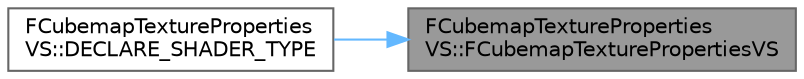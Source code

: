 digraph "FCubemapTexturePropertiesVS::FCubemapTexturePropertiesVS"
{
 // INTERACTIVE_SVG=YES
 // LATEX_PDF_SIZE
  bgcolor="transparent";
  edge [fontname=Helvetica,fontsize=10,labelfontname=Helvetica,labelfontsize=10];
  node [fontname=Helvetica,fontsize=10,shape=box,height=0.2,width=0.4];
  rankdir="RL";
  Node1 [id="Node000001",label="FCubemapTextureProperties\lVS::FCubemapTexturePropertiesVS",height=0.2,width=0.4,color="gray40", fillcolor="grey60", style="filled", fontcolor="black",tooltip=" "];
  Node1 -> Node2 [id="edge1_Node000001_Node000002",dir="back",color="steelblue1",style="solid",tooltip=" "];
  Node2 [id="Node000002",label="FCubemapTextureProperties\lVS::DECLARE_SHADER_TYPE",height=0.2,width=0.4,color="grey40", fillcolor="white", style="filled",URL="$dd/d89/classFCubemapTexturePropertiesVS.html#a0a7a44d0240cbf286a9995b3a7e47460",tooltip=" "];
}
